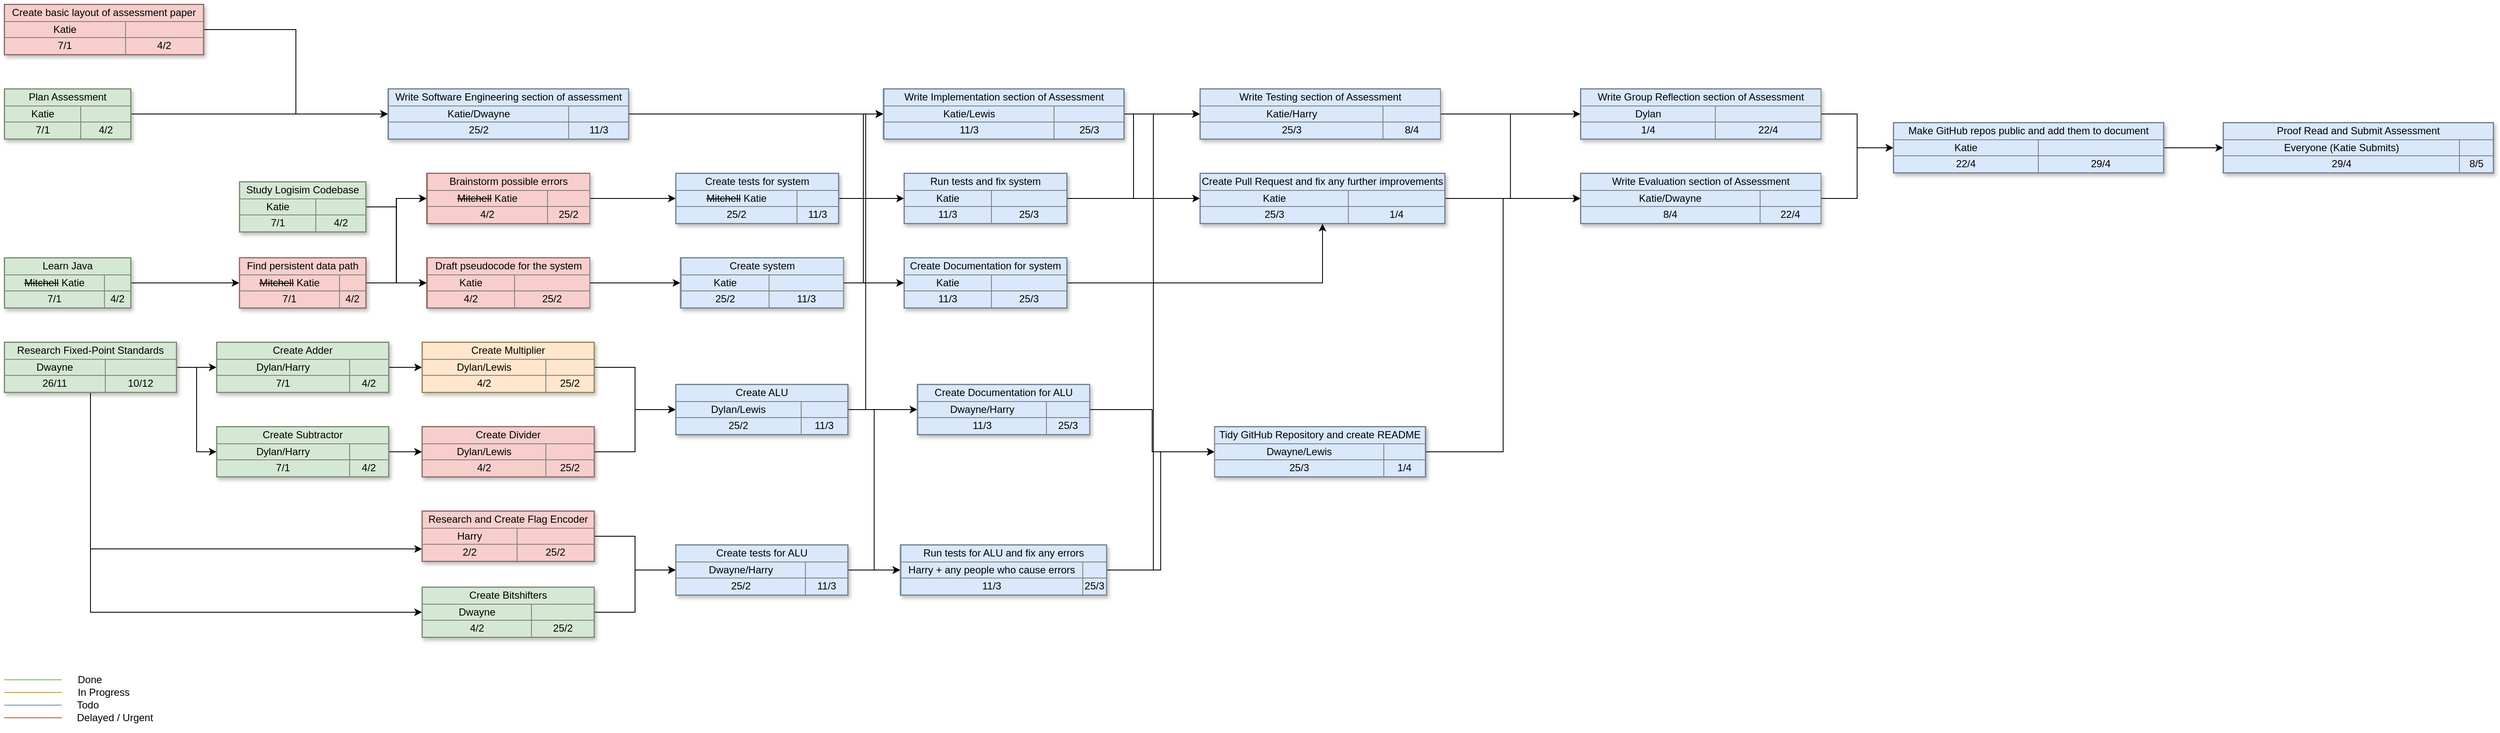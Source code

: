 <mxfile version="26.0.16">
  <diagram name="Page-1" id="9c096ad6-e400-ecc8-3e38-643d2caac077">
    <mxGraphModel dx="1909" dy="1111" grid="1" gridSize="10" guides="1" tooltips="1" connect="1" arrows="1" fold="1" page="1" pageScale="1.5" pageWidth="1169" pageHeight="826" background="none" math="0" shadow="0">
      <root>
        <mxCell id="0" style=";html=1;" />
        <mxCell id="1" style=";html=1;" parent="0" />
        <mxCell id="gGv6lIWJ9ENg9R5ONtzX-25" style="edgeStyle=orthogonalEdgeStyle;rounded=0;orthogonalLoop=1;jettySize=auto;html=1;" parent="1" source="30e23a8a0b95c500-1" target="gGv6lIWJ9ENg9R5ONtzX-17" edge="1">
          <mxGeometry relative="1" as="geometry" />
        </mxCell>
        <mxCell id="30e23a8a0b95c500-1" value="&lt;table border=&quot;1&quot; width=&quot;100%&quot; style=&quot;width: 100% ; height: 100% ; border-collapse: collapse&quot;&gt;&lt;tbody&gt;&lt;tr&gt;&lt;td colspan=&quot;2&quot; align=&quot;center&quot;&gt;&lt;font style=&quot;font-size: 12px;&quot;&gt;Plan Assessment&lt;/font&gt;&lt;/td&gt;&lt;/tr&gt;&lt;tr&gt;&lt;td align=&quot;center&quot;&gt;Katie&lt;/td&gt;&lt;td align=&quot;center&quot;&gt;&lt;/td&gt;&lt;/tr&gt;&lt;tr&gt;&lt;td align=&quot;center&quot;&gt;7/1&lt;/td&gt;&lt;td align=&quot;center&quot;&gt;&lt;font style=&quot;font-size: 12px;&quot;&gt;4/2&lt;/font&gt;&lt;/td&gt;&lt;/tr&gt;&lt;/tbody&gt;&lt;/table&gt;" style="text;html=1;strokeColor=#82b366;fillColor=#d5e8d4;overflow=fill;rounded=0;shadow=1;fontSize=12;align=center;" parent="1" vertex="1">
          <mxGeometry x="46" y="110" width="150" height="60" as="geometry" />
        </mxCell>
        <mxCell id="3cfceab9cabfe5b9-59" value="" style="line;strokeWidth=1;html=1;rounded=1;fontSize=12;align=center;verticalAlign=middle;strokeColor=#82b366;endFill=1;endArrow=classic;endSize=10;startSize=10;fillColor=#d5e8d4;" parent="1" vertex="1">
          <mxGeometry x="46" y="805" width="68" height="10" as="geometry" />
        </mxCell>
        <mxCell id="3cfceab9cabfe5b9-60" value="Done" style="text;html=1;strokeColor=none;fillColor=none;align=left;verticalAlign=middle;whiteSpace=wrap;rounded=0;shadow=1;fontSize=12;" parent="1" vertex="1">
          <mxGeometry x="131" y="800" width="143" height="20" as="geometry" />
        </mxCell>
        <mxCell id="NQhK0U39sm8DPvGssOTN-1" value="" style="line;strokeWidth=1;html=1;rounded=1;fontSize=12;align=center;verticalAlign=middle;strokeColor=#d79b00;endFill=1;endArrow=classic;endSize=10;startSize=10;fillColor=#ffe6cc;" parent="1" vertex="1">
          <mxGeometry x="46" y="820" width="68" height="10" as="geometry" />
        </mxCell>
        <mxCell id="NQhK0U39sm8DPvGssOTN-2" value="In Progress" style="text;html=1;strokeColor=none;fillColor=none;align=left;verticalAlign=middle;whiteSpace=wrap;rounded=0;shadow=1;fontSize=12;" parent="1" vertex="1">
          <mxGeometry x="131" y="815" width="143" height="20" as="geometry" />
        </mxCell>
        <mxCell id="NQhK0U39sm8DPvGssOTN-3" value="" style="line;strokeWidth=1;html=1;rounded=1;fontSize=12;align=center;verticalAlign=middle;strokeColor=#6c8ebf;endFill=1;endArrow=classic;endSize=10;startSize=10;fillColor=#dae8fc;" parent="1" vertex="1">
          <mxGeometry x="46" y="835" width="68" height="10" as="geometry" />
        </mxCell>
        <mxCell id="NQhK0U39sm8DPvGssOTN-4" value="Todo" style="text;html=1;strokeColor=none;fillColor=none;align=left;verticalAlign=middle;whiteSpace=wrap;rounded=0;shadow=1;fontSize=12;" parent="1" vertex="1">
          <mxGeometry x="129.5" y="830" width="143" height="20" as="geometry" />
        </mxCell>
        <mxCell id="NQhK0U39sm8DPvGssOTN-5" value="" style="line;strokeWidth=1;html=1;rounded=1;fontSize=12;align=center;verticalAlign=middle;strokeColor=#b85450;endFill=1;endArrow=classic;endSize=10;startSize=10;fillColor=#f8cecc;" parent="1" vertex="1">
          <mxGeometry x="46" y="850" width="68" height="10" as="geometry" />
        </mxCell>
        <mxCell id="NQhK0U39sm8DPvGssOTN-6" value="Delayed / Urgent" style="text;html=1;strokeColor=none;fillColor=none;align=left;verticalAlign=middle;whiteSpace=wrap;rounded=0;shadow=1;fontSize=12;" parent="1" vertex="1">
          <mxGeometry x="129.5" y="845" width="143" height="20" as="geometry" />
        </mxCell>
        <mxCell id="NQhK0U39sm8DPvGssOTN-23" style="edgeStyle=orthogonalEdgeStyle;rounded=0;orthogonalLoop=1;jettySize=auto;html=1;entryX=0;entryY=0.5;entryDx=0;entryDy=0;" parent="1" source="NQhK0U39sm8DPvGssOTN-21" target="NQhK0U39sm8DPvGssOTN-22" edge="1">
          <mxGeometry relative="1" as="geometry" />
        </mxCell>
        <mxCell id="NQhK0U39sm8DPvGssOTN-21" value="&lt;table border=&quot;1&quot; width=&quot;100%&quot; style=&quot;width: 100% ; height: 100% ; border-collapse: collapse&quot;&gt;&lt;tbody&gt;&lt;tr&gt;&lt;td colspan=&quot;2&quot; align=&quot;center&quot;&gt;Learn Java&lt;/td&gt;&lt;/tr&gt;&lt;tr&gt;&lt;td align=&quot;center&quot;&gt;&lt;strike&gt;Mitchell&lt;/strike&gt; Katie&lt;/td&gt;&lt;td align=&quot;center&quot;&gt;&lt;/td&gt;&lt;/tr&gt;&lt;tr&gt;&lt;td align=&quot;center&quot;&gt;7/1&lt;/td&gt;&lt;td align=&quot;center&quot;&gt;&lt;font style=&quot;font-size: 12px;&quot;&gt;4/2&lt;/font&gt;&lt;/td&gt;&lt;/tr&gt;&lt;/tbody&gt;&lt;/table&gt;" style="text;html=1;strokeColor=#82b366;fillColor=#d5e8d4;overflow=fill;rounded=0;shadow=1;fontSize=12;align=center;" parent="1" vertex="1">
          <mxGeometry x="46" y="310" width="150" height="60" as="geometry" />
        </mxCell>
        <mxCell id="gGv6lIWJ9ENg9R5ONtzX-8" style="edgeStyle=orthogonalEdgeStyle;rounded=0;orthogonalLoop=1;jettySize=auto;html=1;entryX=0;entryY=0.5;entryDx=0;entryDy=0;" parent="1" source="NQhK0U39sm8DPvGssOTN-22" target="gGv6lIWJ9ENg9R5ONtzX-1" edge="1">
          <mxGeometry relative="1" as="geometry" />
        </mxCell>
        <mxCell id="gGv6lIWJ9ENg9R5ONtzX-9" style="edgeStyle=orthogonalEdgeStyle;rounded=0;orthogonalLoop=1;jettySize=auto;html=1;entryX=0;entryY=0.5;entryDx=0;entryDy=0;" parent="1" source="NQhK0U39sm8DPvGssOTN-22" target="gGv6lIWJ9ENg9R5ONtzX-2" edge="1">
          <mxGeometry relative="1" as="geometry" />
        </mxCell>
        <mxCell id="NQhK0U39sm8DPvGssOTN-22" value="&lt;table border=&quot;1&quot; width=&quot;100%&quot; style=&quot;width: 100% ; height: 100% ; border-collapse: collapse&quot;&gt;&lt;tbody&gt;&lt;tr&gt;&lt;td colspan=&quot;2&quot; align=&quot;center&quot;&gt;Find persistent data path&lt;/td&gt;&lt;/tr&gt;&lt;tr&gt;&lt;td align=&quot;center&quot;&gt;&lt;strike&gt;Mitchell&lt;/strike&gt;&amp;nbsp;Katie&lt;/td&gt;&lt;td align=&quot;center&quot;&gt;&lt;/td&gt;&lt;/tr&gt;&lt;tr&gt;&lt;td align=&quot;center&quot;&gt;7/1&lt;/td&gt;&lt;td align=&quot;center&quot;&gt;&lt;font style=&quot;font-size: 12px;&quot;&gt;4/2&lt;/font&gt;&lt;/td&gt;&lt;/tr&gt;&lt;/tbody&gt;&lt;/table&gt;" style="text;html=1;strokeColor=#b85450;fillColor=#f8cecc;overflow=fill;rounded=0;shadow=1;fontSize=12;align=center;" parent="1" vertex="1">
          <mxGeometry x="324" y="310" width="150" height="60" as="geometry" />
        </mxCell>
        <mxCell id="NQhK0U39sm8DPvGssOTN-28" style="edgeStyle=orthogonalEdgeStyle;rounded=0;orthogonalLoop=1;jettySize=auto;html=1;entryX=0;entryY=0.5;entryDx=0;entryDy=0;" parent="1" source="NQhK0U39sm8DPvGssOTN-24" target="NQhK0U39sm8DPvGssOTN-26" edge="1">
          <mxGeometry relative="1" as="geometry" />
        </mxCell>
        <mxCell id="NQhK0U39sm8DPvGssOTN-29" style="edgeStyle=orthogonalEdgeStyle;rounded=0;orthogonalLoop=1;jettySize=auto;html=1;entryX=0;entryY=0.5;entryDx=0;entryDy=0;" parent="1" source="NQhK0U39sm8DPvGssOTN-24" target="NQhK0U39sm8DPvGssOTN-27" edge="1">
          <mxGeometry relative="1" as="geometry" />
        </mxCell>
        <mxCell id="NQhK0U39sm8DPvGssOTN-38" style="edgeStyle=orthogonalEdgeStyle;rounded=0;orthogonalLoop=1;jettySize=auto;html=1;entryX=0;entryY=0.75;entryDx=0;entryDy=0;" parent="1" source="NQhK0U39sm8DPvGssOTN-24" target="NQhK0U39sm8DPvGssOTN-36" edge="1">
          <mxGeometry relative="1" as="geometry">
            <Array as="points">
              <mxPoint x="148" y="655" />
            </Array>
          </mxGeometry>
        </mxCell>
        <mxCell id="NQhK0U39sm8DPvGssOTN-40" style="edgeStyle=orthogonalEdgeStyle;rounded=0;orthogonalLoop=1;jettySize=auto;html=1;entryX=0;entryY=0.5;entryDx=0;entryDy=0;" parent="1" source="NQhK0U39sm8DPvGssOTN-24" target="NQhK0U39sm8DPvGssOTN-39" edge="1">
          <mxGeometry relative="1" as="geometry">
            <Array as="points">
              <mxPoint x="148" y="730" />
            </Array>
          </mxGeometry>
        </mxCell>
        <mxCell id="NQhK0U39sm8DPvGssOTN-24" value="&lt;table border=&quot;1&quot; width=&quot;100%&quot; style=&quot;width: 100% ; height: 100% ; border-collapse: collapse&quot;&gt;&lt;tbody&gt;&lt;tr&gt;&lt;td colspan=&quot;2&quot; align=&quot;center&quot;&gt;Research Fixed-Point Standards&lt;/td&gt;&lt;/tr&gt;&lt;tr&gt;&lt;td align=&quot;center&quot;&gt;Dwayne&lt;/td&gt;&lt;td align=&quot;center&quot;&gt;&lt;/td&gt;&lt;/tr&gt;&lt;tr&gt;&lt;td align=&quot;center&quot;&gt;26/11&lt;/td&gt;&lt;td align=&quot;center&quot;&gt;&lt;font style=&quot;font-size: 12px;&quot;&gt;10/12&lt;/font&gt;&lt;/td&gt;&lt;/tr&gt;&lt;/tbody&gt;&lt;/table&gt;" style="text;html=1;strokeColor=#82b366;fillColor=#d5e8d4;overflow=fill;rounded=0;shadow=1;fontSize=12;align=center;" parent="1" vertex="1">
          <mxGeometry x="46" y="410" width="204" height="60" as="geometry" />
        </mxCell>
        <mxCell id="NQhK0U39sm8DPvGssOTN-34" style="edgeStyle=orthogonalEdgeStyle;rounded=0;orthogonalLoop=1;jettySize=auto;html=1;" parent="1" source="NQhK0U39sm8DPvGssOTN-26" target="NQhK0U39sm8DPvGssOTN-32" edge="1">
          <mxGeometry relative="1" as="geometry" />
        </mxCell>
        <mxCell id="NQhK0U39sm8DPvGssOTN-26" value="&lt;table border=&quot;1&quot; width=&quot;100%&quot; style=&quot;width: 100% ; height: 100% ; border-collapse: collapse&quot;&gt;&lt;tbody&gt;&lt;tr&gt;&lt;td colspan=&quot;2&quot; align=&quot;center&quot;&gt;Create Adder&lt;/td&gt;&lt;/tr&gt;&lt;tr&gt;&lt;td align=&quot;center&quot;&gt;Dylan/Harry&lt;/td&gt;&lt;td align=&quot;center&quot;&gt;&lt;/td&gt;&lt;/tr&gt;&lt;tr&gt;&lt;td align=&quot;center&quot;&gt;7/1&lt;/td&gt;&lt;td align=&quot;center&quot;&gt;&lt;font style=&quot;font-size: 12px;&quot;&gt;4/2&lt;/font&gt;&lt;/td&gt;&lt;/tr&gt;&lt;/tbody&gt;&lt;/table&gt;" style="text;html=1;strokeColor=#82b366;fillColor=#d5e8d4;overflow=fill;rounded=0;shadow=1;fontSize=12;align=center;" parent="1" vertex="1">
          <mxGeometry x="297" y="410" width="204" height="60" as="geometry" />
        </mxCell>
        <mxCell id="NQhK0U39sm8DPvGssOTN-35" style="edgeStyle=orthogonalEdgeStyle;rounded=0;orthogonalLoop=1;jettySize=auto;html=1;" parent="1" source="NQhK0U39sm8DPvGssOTN-27" target="NQhK0U39sm8DPvGssOTN-33" edge="1">
          <mxGeometry relative="1" as="geometry" />
        </mxCell>
        <mxCell id="NQhK0U39sm8DPvGssOTN-27" value="&lt;table border=&quot;1&quot; width=&quot;100%&quot; style=&quot;width: 100% ; height: 100% ; border-collapse: collapse&quot;&gt;&lt;tbody&gt;&lt;tr&gt;&lt;td colspan=&quot;2&quot; align=&quot;center&quot;&gt;Create Subtractor&lt;/td&gt;&lt;/tr&gt;&lt;tr&gt;&lt;td align=&quot;center&quot;&gt;Dylan/Harry&lt;/td&gt;&lt;td align=&quot;center&quot;&gt;&lt;/td&gt;&lt;/tr&gt;&lt;tr&gt;&lt;td align=&quot;center&quot;&gt;7/1&lt;/td&gt;&lt;td align=&quot;center&quot;&gt;&lt;font style=&quot;font-size: 12px;&quot;&gt;4/2&lt;/font&gt;&lt;/td&gt;&lt;/tr&gt;&lt;/tbody&gt;&lt;/table&gt;" style="text;html=1;strokeColor=#82b366;fillColor=#d5e8d4;overflow=fill;rounded=0;shadow=1;fontSize=12;align=center;" parent="1" vertex="1">
          <mxGeometry x="297" y="510" width="204" height="60" as="geometry" />
        </mxCell>
        <mxCell id="gGv6lIWJ9ENg9R5ONtzX-32" style="edgeStyle=orthogonalEdgeStyle;rounded=0;orthogonalLoop=1;jettySize=auto;html=1;entryX=0;entryY=0.5;entryDx=0;entryDy=0;" parent="1" source="NQhK0U39sm8DPvGssOTN-31" target="gGv6lIWJ9ENg9R5ONtzX-1" edge="1">
          <mxGeometry relative="1" as="geometry" />
        </mxCell>
        <mxCell id="gGv6lIWJ9ENg9R5ONtzX-33" style="edgeStyle=orthogonalEdgeStyle;rounded=0;orthogonalLoop=1;jettySize=auto;html=1;entryX=0;entryY=0.5;entryDx=0;entryDy=0;" parent="1" source="NQhK0U39sm8DPvGssOTN-31" target="gGv6lIWJ9ENg9R5ONtzX-2" edge="1">
          <mxGeometry relative="1" as="geometry" />
        </mxCell>
        <mxCell id="NQhK0U39sm8DPvGssOTN-31" value="&lt;table border=&quot;1&quot; width=&quot;100%&quot; style=&quot;width: 100% ; height: 100% ; border-collapse: collapse&quot;&gt;&lt;tbody&gt;&lt;tr&gt;&lt;td colspan=&quot;2&quot; align=&quot;center&quot;&gt;Study Logisim Codebase&lt;/td&gt;&lt;/tr&gt;&lt;tr&gt;&lt;td align=&quot;center&quot;&gt;Katie&lt;/td&gt;&lt;td align=&quot;center&quot;&gt;&lt;/td&gt;&lt;/tr&gt;&lt;tr&gt;&lt;td align=&quot;center&quot;&gt;7/1&lt;/td&gt;&lt;td align=&quot;center&quot;&gt;&lt;font style=&quot;font-size: 12px;&quot;&gt;4/2&lt;/font&gt;&lt;/td&gt;&lt;/tr&gt;&lt;/tbody&gt;&lt;/table&gt;" style="text;html=1;strokeColor=#82b366;fillColor=#d5e8d4;overflow=fill;rounded=0;shadow=1;fontSize=12;align=center;" parent="1" vertex="1">
          <mxGeometry x="324" y="220" width="150" height="60" as="geometry" />
        </mxCell>
        <mxCell id="NQhK0U39sm8DPvGssOTN-46" style="edgeStyle=orthogonalEdgeStyle;rounded=0;orthogonalLoop=1;jettySize=auto;html=1;entryX=0;entryY=0.5;entryDx=0;entryDy=0;" parent="1" source="NQhK0U39sm8DPvGssOTN-32" target="NQhK0U39sm8DPvGssOTN-42" edge="1">
          <mxGeometry relative="1" as="geometry" />
        </mxCell>
        <mxCell id="NQhK0U39sm8DPvGssOTN-32" value="&lt;table border=&quot;1&quot; width=&quot;100%&quot; style=&quot;width: 100% ; height: 100% ; border-collapse: collapse&quot;&gt;&lt;tbody&gt;&lt;tr&gt;&lt;td colspan=&quot;2&quot; align=&quot;center&quot;&gt;Create Multiplier&lt;/td&gt;&lt;/tr&gt;&lt;tr&gt;&lt;td align=&quot;center&quot;&gt;Dylan/Lewis&lt;/td&gt;&lt;td align=&quot;center&quot;&gt;&lt;/td&gt;&lt;/tr&gt;&lt;tr&gt;&lt;td align=&quot;center&quot;&gt;4/2&lt;/td&gt;&lt;td align=&quot;center&quot;&gt;25/2&lt;/td&gt;&lt;/tr&gt;&lt;/tbody&gt;&lt;/table&gt;" style="text;html=1;strokeColor=#d79b00;fillColor=#ffe6cc;overflow=fill;rounded=0;shadow=1;fontSize=12;align=center;" parent="1" vertex="1">
          <mxGeometry x="540" y="410" width="204" height="60" as="geometry" />
        </mxCell>
        <mxCell id="NQhK0U39sm8DPvGssOTN-45" style="edgeStyle=orthogonalEdgeStyle;rounded=0;orthogonalLoop=1;jettySize=auto;html=1;entryX=0;entryY=0.5;entryDx=0;entryDy=0;" parent="1" source="NQhK0U39sm8DPvGssOTN-33" target="NQhK0U39sm8DPvGssOTN-42" edge="1">
          <mxGeometry relative="1" as="geometry" />
        </mxCell>
        <mxCell id="NQhK0U39sm8DPvGssOTN-33" value="&lt;table border=&quot;1&quot; width=&quot;100%&quot; style=&quot;width: 100% ; height: 100% ; border-collapse: collapse&quot;&gt;&lt;tbody&gt;&lt;tr&gt;&lt;td colspan=&quot;2&quot; align=&quot;center&quot;&gt;Create Divider&lt;/td&gt;&lt;/tr&gt;&lt;tr&gt;&lt;td align=&quot;center&quot;&gt;Dylan/Lewis&lt;/td&gt;&lt;td align=&quot;center&quot;&gt;&lt;/td&gt;&lt;/tr&gt;&lt;tr&gt;&lt;td align=&quot;center&quot;&gt;4/2&lt;/td&gt;&lt;td align=&quot;center&quot;&gt;&lt;font style=&quot;font-size: 12px;&quot;&gt;25/2&lt;/font&gt;&lt;/td&gt;&lt;/tr&gt;&lt;/tbody&gt;&lt;/table&gt;" style="text;html=1;strokeColor=#b85450;fillColor=#f8cecc;overflow=fill;rounded=0;shadow=1;fontSize=12;align=center;" parent="1" vertex="1">
          <mxGeometry x="540" y="510" width="204" height="60" as="geometry" />
        </mxCell>
        <mxCell id="NQhK0U39sm8DPvGssOTN-44" style="edgeStyle=orthogonalEdgeStyle;rounded=0;orthogonalLoop=1;jettySize=auto;html=1;entryX=0;entryY=0.5;entryDx=0;entryDy=0;" parent="1" source="NQhK0U39sm8DPvGssOTN-36" target="NQhK0U39sm8DPvGssOTN-41" edge="1">
          <mxGeometry relative="1" as="geometry" />
        </mxCell>
        <mxCell id="NQhK0U39sm8DPvGssOTN-36" value="&lt;table border=&quot;1&quot; width=&quot;100%&quot; style=&quot;width: 100% ; height: 100% ; border-collapse: collapse&quot;&gt;&lt;tbody&gt;&lt;tr&gt;&lt;td colspan=&quot;2&quot; align=&quot;center&quot;&gt;Research and Create Flag Encoder&lt;/td&gt;&lt;/tr&gt;&lt;tr&gt;&lt;td align=&quot;center&quot;&gt;Harry&lt;/td&gt;&lt;td align=&quot;center&quot;&gt;&lt;/td&gt;&lt;/tr&gt;&lt;tr&gt;&lt;td align=&quot;center&quot;&gt;2/2&lt;/td&gt;&lt;td align=&quot;center&quot;&gt;25/2&lt;/td&gt;&lt;/tr&gt;&lt;/tbody&gt;&lt;/table&gt;" style="text;html=1;strokeColor=#b85450;fillColor=#f8cecc;overflow=fill;rounded=0;shadow=1;fontSize=12;align=center;" parent="1" vertex="1">
          <mxGeometry x="540" y="610" width="204" height="60" as="geometry" />
        </mxCell>
        <mxCell id="NQhK0U39sm8DPvGssOTN-43" style="edgeStyle=orthogonalEdgeStyle;rounded=0;orthogonalLoop=1;jettySize=auto;html=1;entryX=0;entryY=0.5;entryDx=0;entryDy=0;" parent="1" source="NQhK0U39sm8DPvGssOTN-39" target="NQhK0U39sm8DPvGssOTN-41" edge="1">
          <mxGeometry relative="1" as="geometry" />
        </mxCell>
        <mxCell id="NQhK0U39sm8DPvGssOTN-39" value="&lt;table border=&quot;1&quot; width=&quot;100%&quot; style=&quot;width: 100% ; height: 100% ; border-collapse: collapse&quot;&gt;&lt;tbody&gt;&lt;tr&gt;&lt;td colspan=&quot;2&quot; align=&quot;center&quot;&gt;Create Bitshifters&lt;/td&gt;&lt;/tr&gt;&lt;tr&gt;&lt;td align=&quot;center&quot;&gt;Dwayne&lt;/td&gt;&lt;td align=&quot;center&quot;&gt;&lt;/td&gt;&lt;/tr&gt;&lt;tr&gt;&lt;td align=&quot;center&quot;&gt;4/2&lt;/td&gt;&lt;td align=&quot;center&quot;&gt;25/2&lt;/td&gt;&lt;/tr&gt;&lt;/tbody&gt;&lt;/table&gt;" style="text;html=1;overflow=fill;rounded=0;shadow=1;fontSize=12;align=center;strokeColor=#82b366;fillColor=#d5e8d4;" parent="1" vertex="1">
          <mxGeometry x="540" y="700" width="204" height="60" as="geometry" />
        </mxCell>
        <mxCell id="gGv6lIWJ9ENg9R5ONtzX-37" style="edgeStyle=orthogonalEdgeStyle;rounded=0;orthogonalLoop=1;jettySize=auto;html=1;" parent="1" source="NQhK0U39sm8DPvGssOTN-41" target="gGv6lIWJ9ENg9R5ONtzX-35" edge="1">
          <mxGeometry relative="1" as="geometry" />
        </mxCell>
        <mxCell id="NQhK0U39sm8DPvGssOTN-41" value="&lt;table border=&quot;1&quot; width=&quot;100%&quot; style=&quot;width: 100% ; height: 100% ; border-collapse: collapse&quot;&gt;&lt;tbody&gt;&lt;tr&gt;&lt;td colspan=&quot;2&quot; align=&quot;center&quot;&gt;Create tests for ALU&lt;/td&gt;&lt;/tr&gt;&lt;tr&gt;&lt;td align=&quot;center&quot;&gt;Dwayne/Harry&lt;/td&gt;&lt;td align=&quot;center&quot;&gt;&lt;/td&gt;&lt;/tr&gt;&lt;tr&gt;&lt;td align=&quot;center&quot;&gt;25/2&lt;/td&gt;&lt;td align=&quot;center&quot;&gt;11/3&lt;/td&gt;&lt;/tr&gt;&lt;/tbody&gt;&lt;/table&gt;" style="text;html=1;strokeColor=#6c8ebf;fillColor=#dae8fc;overflow=fill;rounded=0;shadow=1;fontSize=12;align=center;" parent="1" vertex="1">
          <mxGeometry x="840" y="650" width="204" height="60" as="geometry" />
        </mxCell>
        <mxCell id="gGv6lIWJ9ENg9R5ONtzX-30" style="edgeStyle=orthogonalEdgeStyle;rounded=0;orthogonalLoop=1;jettySize=auto;html=1;entryX=0;entryY=0.5;entryDx=0;entryDy=0;" parent="1" source="NQhK0U39sm8DPvGssOTN-42" target="gGv6lIWJ9ENg9R5ONtzX-27" edge="1">
          <mxGeometry relative="1" as="geometry" />
        </mxCell>
        <mxCell id="gGv6lIWJ9ENg9R5ONtzX-36" value="" style="edgeStyle=orthogonalEdgeStyle;rounded=0;orthogonalLoop=1;jettySize=auto;html=1;" parent="1" source="NQhK0U39sm8DPvGssOTN-42" target="gGv6lIWJ9ENg9R5ONtzX-34" edge="1">
          <mxGeometry relative="1" as="geometry" />
        </mxCell>
        <mxCell id="gGv6lIWJ9ENg9R5ONtzX-38" style="edgeStyle=orthogonalEdgeStyle;rounded=0;orthogonalLoop=1;jettySize=auto;html=1;entryX=0;entryY=0.5;entryDx=0;entryDy=0;" parent="1" source="NQhK0U39sm8DPvGssOTN-42" target="gGv6lIWJ9ENg9R5ONtzX-35" edge="1">
          <mxGeometry relative="1" as="geometry" />
        </mxCell>
        <mxCell id="NQhK0U39sm8DPvGssOTN-42" value="&lt;table border=&quot;1&quot; width=&quot;100%&quot; style=&quot;width: 100% ; height: 100% ; border-collapse: collapse&quot;&gt;&lt;tbody&gt;&lt;tr&gt;&lt;td colspan=&quot;2&quot; align=&quot;center&quot;&gt;Create ALU&lt;/td&gt;&lt;/tr&gt;&lt;tr&gt;&lt;td align=&quot;center&quot;&gt;Dylan/Lewis&lt;/td&gt;&lt;td align=&quot;center&quot;&gt;&lt;/td&gt;&lt;/tr&gt;&lt;tr&gt;&lt;td align=&quot;center&quot;&gt;25/2&lt;/td&gt;&lt;td align=&quot;center&quot;&gt;&lt;font style=&quot;font-size: 12px;&quot;&gt;11/3&lt;/font&gt;&lt;/td&gt;&lt;/tr&gt;&lt;/tbody&gt;&lt;/table&gt;" style="text;html=1;strokeColor=#6c8ebf;fillColor=#dae8fc;overflow=fill;rounded=0;shadow=1;fontSize=12;align=center;" parent="1" vertex="1">
          <mxGeometry x="840" y="460" width="204" height="60" as="geometry" />
        </mxCell>
        <mxCell id="gGv6lIWJ9ENg9R5ONtzX-22" style="edgeStyle=orthogonalEdgeStyle;rounded=0;orthogonalLoop=1;jettySize=auto;html=1;" parent="1" source="gGv6lIWJ9ENg9R5ONtzX-1" target="gGv6lIWJ9ENg9R5ONtzX-19" edge="1">
          <mxGeometry relative="1" as="geometry" />
        </mxCell>
        <mxCell id="gGv6lIWJ9ENg9R5ONtzX-1" value="&lt;table border=&quot;1&quot; width=&quot;100%&quot; style=&quot;width: 100% ; height: 100% ; border-collapse: collapse&quot;&gt;&lt;tbody&gt;&lt;tr&gt;&lt;td colspan=&quot;2&quot; align=&quot;center&quot;&gt;Draft pseudocode for the system&lt;/td&gt;&lt;/tr&gt;&lt;tr&gt;&lt;td align=&quot;center&quot;&gt;Katie&lt;/td&gt;&lt;td align=&quot;center&quot;&gt;&lt;/td&gt;&lt;/tr&gt;&lt;tr&gt;&lt;td align=&quot;center&quot;&gt;4/2&lt;/td&gt;&lt;td align=&quot;center&quot;&gt;&lt;font style=&quot;font-size: 12px;&quot;&gt;25/2&lt;/font&gt;&lt;/td&gt;&lt;/tr&gt;&lt;/tbody&gt;&lt;/table&gt;" style="text;html=1;strokeColor=#b85450;fillColor=#f8cecc;overflow=fill;rounded=0;shadow=1;fontSize=12;align=center;" parent="1" vertex="1">
          <mxGeometry x="545.5" y="310" width="193" height="60" as="geometry" />
        </mxCell>
        <mxCell id="gGv6lIWJ9ENg9R5ONtzX-23" style="edgeStyle=orthogonalEdgeStyle;rounded=0;orthogonalLoop=1;jettySize=auto;html=1;" parent="1" source="gGv6lIWJ9ENg9R5ONtzX-2" target="gGv6lIWJ9ENg9R5ONtzX-3" edge="1">
          <mxGeometry relative="1" as="geometry" />
        </mxCell>
        <mxCell id="gGv6lIWJ9ENg9R5ONtzX-2" value="&lt;table border=&quot;1&quot; width=&quot;100%&quot; style=&quot;width: 100% ; height: 100% ; border-collapse: collapse&quot;&gt;&lt;tbody&gt;&lt;tr&gt;&lt;td colspan=&quot;2&quot; align=&quot;center&quot;&gt;Brainstorm possible errors&lt;/td&gt;&lt;/tr&gt;&lt;tr&gt;&lt;td align=&quot;center&quot;&gt;&lt;strike&gt;Mitchell&lt;/strike&gt;&amp;nbsp;Katie&lt;/td&gt;&lt;td align=&quot;center&quot;&gt;&lt;/td&gt;&lt;/tr&gt;&lt;tr&gt;&lt;td align=&quot;center&quot;&gt;4/2&lt;/td&gt;&lt;td align=&quot;center&quot;&gt;&lt;font style=&quot;font-size: 12px;&quot;&gt;25/2&lt;/font&gt;&lt;/td&gt;&lt;/tr&gt;&lt;/tbody&gt;&lt;/table&gt;" style="text;html=1;strokeColor=#b85450;fillColor=#f8cecc;overflow=fill;rounded=0;shadow=1;fontSize=12;align=center;" parent="1" vertex="1">
          <mxGeometry x="545.5" y="210" width="193" height="60" as="geometry" />
        </mxCell>
        <mxCell id="gGv6lIWJ9ENg9R5ONtzX-10" style="edgeStyle=orthogonalEdgeStyle;rounded=0;orthogonalLoop=1;jettySize=auto;html=1;entryX=0;entryY=0.5;entryDx=0;entryDy=0;" parent="1" source="gGv6lIWJ9ENg9R5ONtzX-3" target="gGv6lIWJ9ENg9R5ONtzX-4" edge="1">
          <mxGeometry relative="1" as="geometry" />
        </mxCell>
        <mxCell id="gGv6lIWJ9ENg9R5ONtzX-3" value="&lt;table border=&quot;1&quot; width=&quot;100%&quot; style=&quot;width: 100% ; height: 100% ; border-collapse: collapse&quot;&gt;&lt;tbody&gt;&lt;tr&gt;&lt;td colspan=&quot;2&quot; align=&quot;center&quot;&gt;Create tests for system&lt;/td&gt;&lt;/tr&gt;&lt;tr&gt;&lt;td align=&quot;center&quot;&gt;&lt;strike&gt;Mitchell&lt;/strike&gt;&amp;nbsp;Katie&lt;/td&gt;&lt;td align=&quot;center&quot;&gt;&lt;/td&gt;&lt;/tr&gt;&lt;tr&gt;&lt;td align=&quot;center&quot;&gt;25/2&lt;/td&gt;&lt;td align=&quot;center&quot;&gt;&lt;font style=&quot;font-size: 12px;&quot;&gt;11/3&lt;/font&gt;&lt;/td&gt;&lt;/tr&gt;&lt;/tbody&gt;&lt;/table&gt;" style="text;html=1;strokeColor=#6c8ebf;fillColor=#dae8fc;overflow=fill;rounded=0;shadow=1;fontSize=12;align=center;" parent="1" vertex="1">
          <mxGeometry x="840" y="210" width="193" height="60" as="geometry" />
        </mxCell>
        <mxCell id="gGv6lIWJ9ENg9R5ONtzX-11" style="edgeStyle=orthogonalEdgeStyle;rounded=0;orthogonalLoop=1;jettySize=auto;html=1;entryX=0;entryY=0.5;entryDx=0;entryDy=0;" parent="1" source="gGv6lIWJ9ENg9R5ONtzX-4" target="gGv6lIWJ9ENg9R5ONtzX-5" edge="1">
          <mxGeometry relative="1" as="geometry" />
        </mxCell>
        <mxCell id="gGv6lIWJ9ENg9R5ONtzX-44" style="edgeStyle=orthogonalEdgeStyle;rounded=0;orthogonalLoop=1;jettySize=auto;html=1;entryX=0;entryY=0.5;entryDx=0;entryDy=0;" parent="1" source="gGv6lIWJ9ENg9R5ONtzX-4" target="gGv6lIWJ9ENg9R5ONtzX-42" edge="1">
          <mxGeometry relative="1" as="geometry" />
        </mxCell>
        <mxCell id="gGv6lIWJ9ENg9R5ONtzX-4" value="&lt;table border=&quot;1&quot; width=&quot;100%&quot; style=&quot;width: 100% ; height: 100% ; border-collapse: collapse&quot;&gt;&lt;tbody&gt;&lt;tr&gt;&lt;td colspan=&quot;2&quot; align=&quot;center&quot;&gt;Run tests and fix system&lt;/td&gt;&lt;/tr&gt;&lt;tr&gt;&lt;td align=&quot;center&quot;&gt;Katie&lt;/td&gt;&lt;td align=&quot;center&quot;&gt;&lt;/td&gt;&lt;/tr&gt;&lt;tr&gt;&lt;td align=&quot;center&quot;&gt;11/3&lt;/td&gt;&lt;td align=&quot;center&quot;&gt;&lt;font style=&quot;font-size: 12px;&quot;&gt;25/3&lt;/font&gt;&lt;/td&gt;&lt;/tr&gt;&lt;/tbody&gt;&lt;/table&gt;" style="text;html=1;strokeColor=#6c8ebf;fillColor=#dae8fc;overflow=fill;rounded=0;shadow=1;fontSize=12;align=center;" parent="1" vertex="1">
          <mxGeometry x="1110" y="210" width="193" height="60" as="geometry" />
        </mxCell>
        <mxCell id="gGv6lIWJ9ENg9R5ONtzX-47" style="edgeStyle=orthogonalEdgeStyle;rounded=0;orthogonalLoop=1;jettySize=auto;html=1;entryX=0;entryY=0.5;entryDx=0;entryDy=0;" parent="1" source="gGv6lIWJ9ENg9R5ONtzX-5" target="gGv6lIWJ9ENg9R5ONtzX-46" edge="1">
          <mxGeometry relative="1" as="geometry" />
        </mxCell>
        <mxCell id="gGv6lIWJ9ENg9R5ONtzX-5" value="&lt;table border=&quot;1&quot; width=&quot;100%&quot; style=&quot;width: 100% ; height: 100% ; border-collapse: collapse&quot;&gt;&lt;tbody&gt;&lt;tr&gt;&lt;td colspan=&quot;2&quot; align=&quot;center&quot;&gt;Create Pull Request and fix any further improvements&lt;/td&gt;&lt;/tr&gt;&lt;tr&gt;&lt;td align=&quot;center&quot;&gt;Katie&lt;/td&gt;&lt;td align=&quot;center&quot;&gt;&lt;/td&gt;&lt;/tr&gt;&lt;tr&gt;&lt;td align=&quot;center&quot;&gt;25/3&lt;/td&gt;&lt;td align=&quot;center&quot;&gt;&lt;font style=&quot;font-size: 12px;&quot;&gt;1/4&lt;/font&gt;&lt;/td&gt;&lt;/tr&gt;&lt;/tbody&gt;&lt;/table&gt;" style="text;html=1;strokeColor=#6c8ebf;fillColor=#dae8fc;overflow=fill;rounded=0;shadow=1;fontSize=12;align=center;" parent="1" vertex="1">
          <mxGeometry x="1460" y="210" width="290" height="60" as="geometry" />
        </mxCell>
        <mxCell id="gGv6lIWJ9ENg9R5ONtzX-14" style="edgeStyle=orthogonalEdgeStyle;rounded=0;orthogonalLoop=1;jettySize=auto;html=1;" parent="1" source="gGv6lIWJ9ENg9R5ONtzX-12" target="gGv6lIWJ9ENg9R5ONtzX-5" edge="1">
          <mxGeometry relative="1" as="geometry" />
        </mxCell>
        <mxCell id="gGv6lIWJ9ENg9R5ONtzX-12" value="&lt;table border=&quot;1&quot; width=&quot;100%&quot; style=&quot;width: 100% ; height: 100% ; border-collapse: collapse&quot;&gt;&lt;tbody&gt;&lt;tr&gt;&lt;td colspan=&quot;2&quot; align=&quot;center&quot;&gt;Create Documentation for system&lt;/td&gt;&lt;/tr&gt;&lt;tr&gt;&lt;td align=&quot;center&quot;&gt;Katie&lt;/td&gt;&lt;td align=&quot;center&quot;&gt;&lt;/td&gt;&lt;/tr&gt;&lt;tr&gt;&lt;td align=&quot;center&quot;&gt;11/3&lt;/td&gt;&lt;td align=&quot;center&quot;&gt;&lt;font style=&quot;font-size: 12px;&quot;&gt;25/3&lt;/font&gt;&lt;/td&gt;&lt;/tr&gt;&lt;/tbody&gt;&lt;/table&gt;" style="text;html=1;strokeColor=#6c8ebf;fillColor=#dae8fc;overflow=fill;rounded=0;shadow=1;fontSize=12;align=center;" parent="1" vertex="1">
          <mxGeometry x="1110" y="310" width="193" height="60" as="geometry" />
        </mxCell>
        <mxCell id="gGv6lIWJ9ENg9R5ONtzX-26" style="edgeStyle=orthogonalEdgeStyle;rounded=0;orthogonalLoop=1;jettySize=auto;html=1;entryX=0;entryY=0.5;entryDx=0;entryDy=0;" parent="1" source="gGv6lIWJ9ENg9R5ONtzX-15" target="gGv6lIWJ9ENg9R5ONtzX-17" edge="1">
          <mxGeometry relative="1" as="geometry" />
        </mxCell>
        <mxCell id="gGv6lIWJ9ENg9R5ONtzX-15" value="&lt;table border=&quot;1&quot; width=&quot;100%&quot; style=&quot;width: 100% ; height: 100% ; border-collapse: collapse&quot;&gt;&lt;tbody&gt;&lt;tr&gt;&lt;td colspan=&quot;2&quot; align=&quot;center&quot;&gt;Create basic layout of assessment paper&lt;/td&gt;&lt;/tr&gt;&lt;tr&gt;&lt;td align=&quot;center&quot;&gt;Katie&lt;/td&gt;&lt;td align=&quot;center&quot;&gt;&lt;/td&gt;&lt;/tr&gt;&lt;tr&gt;&lt;td align=&quot;center&quot;&gt;7/1&lt;/td&gt;&lt;td align=&quot;center&quot;&gt;&lt;font style=&quot;font-size: 12px;&quot;&gt;4/2&lt;/font&gt;&lt;/td&gt;&lt;/tr&gt;&lt;/tbody&gt;&lt;/table&gt;" style="text;html=1;strokeColor=#b85450;fillColor=#f8cecc;overflow=fill;rounded=0;shadow=1;fontSize=12;align=center;" parent="1" vertex="1">
          <mxGeometry x="46" y="10" width="236" height="60" as="geometry" />
        </mxCell>
        <mxCell id="gGv6lIWJ9ENg9R5ONtzX-31" style="edgeStyle=orthogonalEdgeStyle;rounded=0;orthogonalLoop=1;jettySize=auto;html=1;entryX=0;entryY=0.5;entryDx=0;entryDy=0;" parent="1" source="gGv6lIWJ9ENg9R5ONtzX-17" target="gGv6lIWJ9ENg9R5ONtzX-27" edge="1">
          <mxGeometry relative="1" as="geometry" />
        </mxCell>
        <mxCell id="gGv6lIWJ9ENg9R5ONtzX-17" value="&lt;table border=&quot;1&quot; width=&quot;100%&quot; style=&quot;width: 100% ; height: 100% ; border-collapse: collapse&quot;&gt;&lt;tbody&gt;&lt;tr&gt;&lt;td colspan=&quot;2&quot; align=&quot;center&quot;&gt;Write Software Engineering section of assessment&lt;/td&gt;&lt;/tr&gt;&lt;tr&gt;&lt;td align=&quot;center&quot;&gt;Katie/Dwayne&lt;/td&gt;&lt;td align=&quot;center&quot;&gt;&lt;/td&gt;&lt;/tr&gt;&lt;tr&gt;&lt;td align=&quot;center&quot;&gt;25/2&lt;/td&gt;&lt;td align=&quot;center&quot;&gt;&lt;font style=&quot;font-size: 12px;&quot;&gt;11/3&lt;/font&gt;&lt;/td&gt;&lt;/tr&gt;&lt;/tbody&gt;&lt;/table&gt;" style="text;html=1;strokeColor=#6c8ebf;fillColor=#dae8fc;overflow=fill;rounded=0;shadow=1;fontSize=12;align=center;" parent="1" vertex="1">
          <mxGeometry x="499.75" y="110" width="284.5" height="60" as="geometry" />
        </mxCell>
        <mxCell id="gGv6lIWJ9ENg9R5ONtzX-24" style="edgeStyle=orthogonalEdgeStyle;rounded=0;orthogonalLoop=1;jettySize=auto;html=1;" parent="1" source="gGv6lIWJ9ENg9R5ONtzX-19" target="gGv6lIWJ9ENg9R5ONtzX-12" edge="1">
          <mxGeometry relative="1" as="geometry" />
        </mxCell>
        <mxCell id="gGv6lIWJ9ENg9R5ONtzX-29" style="edgeStyle=orthogonalEdgeStyle;rounded=0;orthogonalLoop=1;jettySize=auto;html=1;entryX=0;entryY=0.5;entryDx=0;entryDy=0;" parent="1" source="gGv6lIWJ9ENg9R5ONtzX-19" target="gGv6lIWJ9ENg9R5ONtzX-27" edge="1">
          <mxGeometry relative="1" as="geometry" />
        </mxCell>
        <mxCell id="gGv6lIWJ9ENg9R5ONtzX-19" value="&lt;table border=&quot;1&quot; width=&quot;100%&quot; style=&quot;width: 100% ; height: 100% ; border-collapse: collapse&quot;&gt;&lt;tbody&gt;&lt;tr&gt;&lt;td colspan=&quot;2&quot; align=&quot;center&quot;&gt;Create system&lt;/td&gt;&lt;/tr&gt;&lt;tr&gt;&lt;td align=&quot;center&quot;&gt;Katie&lt;/td&gt;&lt;td align=&quot;center&quot;&gt;&lt;/td&gt;&lt;/tr&gt;&lt;tr&gt;&lt;td align=&quot;center&quot;&gt;25/2&lt;/td&gt;&lt;td align=&quot;center&quot;&gt;&lt;font style=&quot;font-size: 12px;&quot;&gt;11/3&lt;/font&gt;&lt;/td&gt;&lt;/tr&gt;&lt;/tbody&gt;&lt;/table&gt;" style="text;html=1;strokeColor=#6c8ebf;fillColor=#dae8fc;overflow=fill;rounded=0;shadow=1;fontSize=12;align=center;" parent="1" vertex="1">
          <mxGeometry x="845.5" y="310" width="193" height="60" as="geometry" />
        </mxCell>
        <mxCell id="gGv6lIWJ9ENg9R5ONtzX-45" style="edgeStyle=orthogonalEdgeStyle;rounded=0;orthogonalLoop=1;jettySize=auto;html=1;entryX=0;entryY=0.5;entryDx=0;entryDy=0;" parent="1" source="gGv6lIWJ9ENg9R5ONtzX-27" target="gGv6lIWJ9ENg9R5ONtzX-42" edge="1">
          <mxGeometry relative="1" as="geometry" />
        </mxCell>
        <mxCell id="gGv6lIWJ9ENg9R5ONtzX-27" value="&lt;table border=&quot;1&quot; width=&quot;100%&quot; style=&quot;width: 100% ; height: 100% ; border-collapse: collapse&quot;&gt;&lt;tbody&gt;&lt;tr&gt;&lt;td colspan=&quot;2&quot; align=&quot;center&quot;&gt;Write Implementation section of Assessment&lt;/td&gt;&lt;/tr&gt;&lt;tr&gt;&lt;td align=&quot;center&quot;&gt;Katie/Lewis&lt;/td&gt;&lt;td align=&quot;center&quot;&gt;&lt;/td&gt;&lt;/tr&gt;&lt;tr&gt;&lt;td align=&quot;center&quot;&gt;11/3&lt;/td&gt;&lt;td align=&quot;center&quot;&gt;&lt;font style=&quot;font-size: 12px;&quot;&gt;25/3&lt;/font&gt;&lt;/td&gt;&lt;/tr&gt;&lt;/tbody&gt;&lt;/table&gt;" style="text;html=1;strokeColor=#6c8ebf;fillColor=#dae8fc;overflow=fill;rounded=0;shadow=1;fontSize=12;align=center;" parent="1" vertex="1">
          <mxGeometry x="1085.5" y="110" width="284.5" height="60" as="geometry" />
        </mxCell>
        <mxCell id="gGv6lIWJ9ENg9R5ONtzX-40" style="edgeStyle=orthogonalEdgeStyle;rounded=0;orthogonalLoop=1;jettySize=auto;html=1;entryX=0;entryY=0.5;entryDx=0;entryDy=0;" parent="1" source="gGv6lIWJ9ENg9R5ONtzX-34" target="gGv6lIWJ9ENg9R5ONtzX-39" edge="1">
          <mxGeometry relative="1" as="geometry" />
        </mxCell>
        <mxCell id="gGv6lIWJ9ENg9R5ONtzX-34" value="&lt;table border=&quot;1&quot; width=&quot;100%&quot; style=&quot;width: 100% ; height: 100% ; border-collapse: collapse&quot;&gt;&lt;tbody&gt;&lt;tr&gt;&lt;td colspan=&quot;2&quot; align=&quot;center&quot;&gt;Create Documentation for ALU&lt;/td&gt;&lt;/tr&gt;&lt;tr&gt;&lt;td align=&quot;center&quot;&gt;Dwayne/Harry&lt;/td&gt;&lt;td align=&quot;center&quot;&gt;&lt;/td&gt;&lt;/tr&gt;&lt;tr&gt;&lt;td align=&quot;center&quot;&gt;11/3&lt;/td&gt;&lt;td align=&quot;center&quot;&gt;25/3&lt;/td&gt;&lt;/tr&gt;&lt;/tbody&gt;&lt;/table&gt;" style="text;html=1;strokeColor=#6c8ebf;fillColor=#dae8fc;overflow=fill;rounded=0;shadow=1;fontSize=12;align=center;" parent="1" vertex="1">
          <mxGeometry x="1125.75" y="460" width="204" height="60" as="geometry" />
        </mxCell>
        <mxCell id="gGv6lIWJ9ENg9R5ONtzX-41" style="edgeStyle=orthogonalEdgeStyle;rounded=0;orthogonalLoop=1;jettySize=auto;html=1;entryX=0;entryY=0.5;entryDx=0;entryDy=0;" parent="1" source="gGv6lIWJ9ENg9R5ONtzX-35" target="gGv6lIWJ9ENg9R5ONtzX-39" edge="1">
          <mxGeometry relative="1" as="geometry" />
        </mxCell>
        <mxCell id="gGv6lIWJ9ENg9R5ONtzX-43" style="edgeStyle=orthogonalEdgeStyle;rounded=0;orthogonalLoop=1;jettySize=auto;html=1;entryX=0;entryY=0.5;entryDx=0;entryDy=0;" parent="1" source="gGv6lIWJ9ENg9R5ONtzX-35" target="gGv6lIWJ9ENg9R5ONtzX-42" edge="1">
          <mxGeometry relative="1" as="geometry" />
        </mxCell>
        <mxCell id="gGv6lIWJ9ENg9R5ONtzX-35" value="&lt;table border=&quot;1&quot; width=&quot;100%&quot; style=&quot;width: 100% ; height: 100% ; border-collapse: collapse&quot;&gt;&lt;tbody&gt;&lt;tr&gt;&lt;td colspan=&quot;2&quot; align=&quot;center&quot;&gt;Run tests for ALU and fix any errors&lt;/td&gt;&lt;/tr&gt;&lt;tr&gt;&lt;td align=&quot;center&quot;&gt;Harry + any people who cause errors&lt;/td&gt;&lt;td align=&quot;center&quot;&gt;&lt;/td&gt;&lt;/tr&gt;&lt;tr&gt;&lt;td align=&quot;center&quot;&gt;11/3&lt;/td&gt;&lt;td align=&quot;center&quot;&gt;25/3&lt;/td&gt;&lt;/tr&gt;&lt;/tbody&gt;&lt;/table&gt;" style="text;html=1;strokeColor=#6c8ebf;fillColor=#dae8fc;overflow=fill;rounded=0;shadow=1;fontSize=12;align=center;" parent="1" vertex="1">
          <mxGeometry x="1105.63" y="650" width="244.25" height="60" as="geometry" />
        </mxCell>
        <mxCell id="gGv6lIWJ9ENg9R5ONtzX-49" style="edgeStyle=orthogonalEdgeStyle;rounded=0;orthogonalLoop=1;jettySize=auto;html=1;entryX=0;entryY=0.5;entryDx=0;entryDy=0;" parent="1" source="gGv6lIWJ9ENg9R5ONtzX-39" target="gGv6lIWJ9ENg9R5ONtzX-46" edge="1">
          <mxGeometry relative="1" as="geometry" />
        </mxCell>
        <mxCell id="gGv6lIWJ9ENg9R5ONtzX-39" value="&lt;table border=&quot;1&quot; width=&quot;100%&quot; style=&quot;width: 100% ; height: 100% ; border-collapse: collapse&quot;&gt;&lt;tbody&gt;&lt;tr&gt;&lt;td colspan=&quot;2&quot; align=&quot;center&quot;&gt;Tidy GitHub Repository and create README&lt;/td&gt;&lt;/tr&gt;&lt;tr&gt;&lt;td align=&quot;center&quot;&gt;Dwayne/Lewis&lt;/td&gt;&lt;td align=&quot;center&quot;&gt;&lt;/td&gt;&lt;/tr&gt;&lt;tr&gt;&lt;td align=&quot;center&quot;&gt;25/3&lt;/td&gt;&lt;td align=&quot;center&quot;&gt;1/4&lt;/td&gt;&lt;/tr&gt;&lt;/tbody&gt;&lt;/table&gt;" style="text;html=1;strokeColor=#6c8ebf;fillColor=#dae8fc;overflow=fill;rounded=0;shadow=1;fontSize=12;align=center;" parent="1" vertex="1">
          <mxGeometry x="1477.25" y="510" width="250" height="60" as="geometry" />
        </mxCell>
        <mxCell id="gGv6lIWJ9ENg9R5ONtzX-48" style="edgeStyle=orthogonalEdgeStyle;rounded=0;orthogonalLoop=1;jettySize=auto;html=1;entryX=0;entryY=0.5;entryDx=0;entryDy=0;" parent="1" source="gGv6lIWJ9ENg9R5ONtzX-42" target="gGv6lIWJ9ENg9R5ONtzX-46" edge="1">
          <mxGeometry relative="1" as="geometry" />
        </mxCell>
        <mxCell id="gGv6lIWJ9ENg9R5ONtzX-51" style="edgeStyle=orthogonalEdgeStyle;rounded=0;orthogonalLoop=1;jettySize=auto;html=1;entryX=0;entryY=0.5;entryDx=0;entryDy=0;" parent="1" source="gGv6lIWJ9ENg9R5ONtzX-42" target="gGv6lIWJ9ENg9R5ONtzX-50" edge="1">
          <mxGeometry relative="1" as="geometry" />
        </mxCell>
        <mxCell id="gGv6lIWJ9ENg9R5ONtzX-42" value="&lt;table border=&quot;1&quot; width=&quot;100%&quot; style=&quot;width: 100% ; height: 100% ; border-collapse: collapse&quot;&gt;&lt;tbody&gt;&lt;tr&gt;&lt;td colspan=&quot;2&quot; align=&quot;center&quot;&gt;Write Testing section of Assessment&lt;/td&gt;&lt;/tr&gt;&lt;tr&gt;&lt;td align=&quot;center&quot;&gt;Katie/Harry&lt;/td&gt;&lt;td align=&quot;center&quot;&gt;&lt;/td&gt;&lt;/tr&gt;&lt;tr&gt;&lt;td align=&quot;center&quot;&gt;25/3&lt;/td&gt;&lt;td align=&quot;center&quot;&gt;&lt;font style=&quot;font-size: 12px;&quot;&gt;8/4&lt;/font&gt;&lt;/td&gt;&lt;/tr&gt;&lt;/tbody&gt;&lt;/table&gt;" style="text;html=1;strokeColor=#6c8ebf;fillColor=#dae8fc;overflow=fill;rounded=0;shadow=1;fontSize=12;align=center;" parent="1" vertex="1">
          <mxGeometry x="1460" y="110" width="284.5" height="60" as="geometry" />
        </mxCell>
        <mxCell id="gGv6lIWJ9ENg9R5ONtzX-55" style="edgeStyle=orthogonalEdgeStyle;rounded=0;orthogonalLoop=1;jettySize=auto;html=1;" parent="1" source="gGv6lIWJ9ENg9R5ONtzX-46" target="gGv6lIWJ9ENg9R5ONtzX-52" edge="1">
          <mxGeometry relative="1" as="geometry" />
        </mxCell>
        <mxCell id="gGv6lIWJ9ENg9R5ONtzX-46" value="&lt;table border=&quot;1&quot; width=&quot;100%&quot; style=&quot;width: 100% ; height: 100% ; border-collapse: collapse&quot;&gt;&lt;tbody&gt;&lt;tr&gt;&lt;td colspan=&quot;2&quot; align=&quot;center&quot;&gt;Write Evaluation section of Assessment&lt;/td&gt;&lt;/tr&gt;&lt;tr&gt;&lt;td align=&quot;center&quot;&gt;Katie/Dwayne&lt;/td&gt;&lt;td align=&quot;center&quot;&gt;&lt;/td&gt;&lt;/tr&gt;&lt;tr&gt;&lt;td align=&quot;center&quot;&gt;8/4&lt;/td&gt;&lt;td align=&quot;center&quot;&gt;&lt;font style=&quot;font-size: 12px;&quot;&gt;22/4&lt;/font&gt;&lt;/td&gt;&lt;/tr&gt;&lt;/tbody&gt;&lt;/table&gt;" style="text;html=1;strokeColor=#6c8ebf;fillColor=#dae8fc;overflow=fill;rounded=0;shadow=1;fontSize=12;align=center;" parent="1" vertex="1">
          <mxGeometry x="1910" y="210" width="284.5" height="60" as="geometry" />
        </mxCell>
        <mxCell id="gGv6lIWJ9ENg9R5ONtzX-54" style="edgeStyle=orthogonalEdgeStyle;rounded=0;orthogonalLoop=1;jettySize=auto;html=1;" parent="1" source="gGv6lIWJ9ENg9R5ONtzX-50" target="gGv6lIWJ9ENg9R5ONtzX-52" edge="1">
          <mxGeometry relative="1" as="geometry" />
        </mxCell>
        <mxCell id="gGv6lIWJ9ENg9R5ONtzX-50" value="&lt;table border=&quot;1&quot; width=&quot;100%&quot; style=&quot;width: 100% ; height: 100% ; border-collapse: collapse&quot;&gt;&lt;tbody&gt;&lt;tr&gt;&lt;td colspan=&quot;2&quot; align=&quot;center&quot;&gt;Write Group Reflection section of Assessment&lt;/td&gt;&lt;/tr&gt;&lt;tr&gt;&lt;td align=&quot;center&quot;&gt;Dylan&lt;/td&gt;&lt;td align=&quot;center&quot;&gt;&lt;/td&gt;&lt;/tr&gt;&lt;tr&gt;&lt;td align=&quot;center&quot;&gt;1/4&lt;/td&gt;&lt;td align=&quot;center&quot;&gt;&lt;font style=&quot;font-size: 12px;&quot;&gt;22/4&lt;/font&gt;&lt;/td&gt;&lt;/tr&gt;&lt;/tbody&gt;&lt;/table&gt;" style="text;html=1;strokeColor=#6c8ebf;fillColor=#dae8fc;overflow=fill;rounded=0;shadow=1;fontSize=12;align=center;" parent="1" vertex="1">
          <mxGeometry x="1910" y="110" width="284.5" height="60" as="geometry" />
        </mxCell>
        <mxCell id="gGv6lIWJ9ENg9R5ONtzX-56" style="edgeStyle=orthogonalEdgeStyle;rounded=0;orthogonalLoop=1;jettySize=auto;html=1;" parent="1" source="gGv6lIWJ9ENg9R5ONtzX-52" target="gGv6lIWJ9ENg9R5ONtzX-53" edge="1">
          <mxGeometry relative="1" as="geometry" />
        </mxCell>
        <mxCell id="gGv6lIWJ9ENg9R5ONtzX-52" value="&lt;table border=&quot;1&quot; width=&quot;100%&quot; style=&quot;width: 100% ; height: 100% ; border-collapse: collapse&quot;&gt;&lt;tbody&gt;&lt;tr&gt;&lt;td colspan=&quot;2&quot; align=&quot;center&quot;&gt;Make GitHub repos public and add them to document&lt;/td&gt;&lt;/tr&gt;&lt;tr&gt;&lt;td align=&quot;center&quot;&gt;Katie&lt;/td&gt;&lt;td align=&quot;center&quot;&gt;&lt;/td&gt;&lt;/tr&gt;&lt;tr&gt;&lt;td align=&quot;center&quot;&gt;22/4&lt;/td&gt;&lt;td align=&quot;center&quot;&gt;&lt;font style=&quot;font-size: 12px;&quot;&gt;29/4&lt;/font&gt;&lt;/td&gt;&lt;/tr&gt;&lt;/tbody&gt;&lt;/table&gt;" style="text;html=1;strokeColor=#6c8ebf;fillColor=#dae8fc;overflow=fill;rounded=0;shadow=1;fontSize=12;align=center;" parent="1" vertex="1">
          <mxGeometry x="2280" y="150" width="320" height="60" as="geometry" />
        </mxCell>
        <mxCell id="gGv6lIWJ9ENg9R5ONtzX-53" value="&lt;table border=&quot;1&quot; width=&quot;100%&quot; style=&quot;width: 100% ; height: 100% ; border-collapse: collapse&quot;&gt;&lt;tbody&gt;&lt;tr&gt;&lt;td colspan=&quot;2&quot; align=&quot;center&quot;&gt;Proof Read and Submit Assessment&lt;/td&gt;&lt;/tr&gt;&lt;tr&gt;&lt;td align=&quot;center&quot;&gt;Everyone (Katie Submits)&lt;/td&gt;&lt;td align=&quot;center&quot;&gt;&lt;/td&gt;&lt;/tr&gt;&lt;tr&gt;&lt;td align=&quot;center&quot;&gt;29/4&lt;/td&gt;&lt;td align=&quot;center&quot;&gt;&lt;font style=&quot;font-size: 12px;&quot;&gt;8/5&lt;/font&gt;&lt;/td&gt;&lt;/tr&gt;&lt;/tbody&gt;&lt;/table&gt;" style="text;html=1;strokeColor=#6c8ebf;fillColor=#dae8fc;overflow=fill;rounded=0;shadow=1;fontSize=12;align=center;" parent="1" vertex="1">
          <mxGeometry x="2670" y="150" width="320" height="60" as="geometry" />
        </mxCell>
      </root>
    </mxGraphModel>
  </diagram>
</mxfile>
